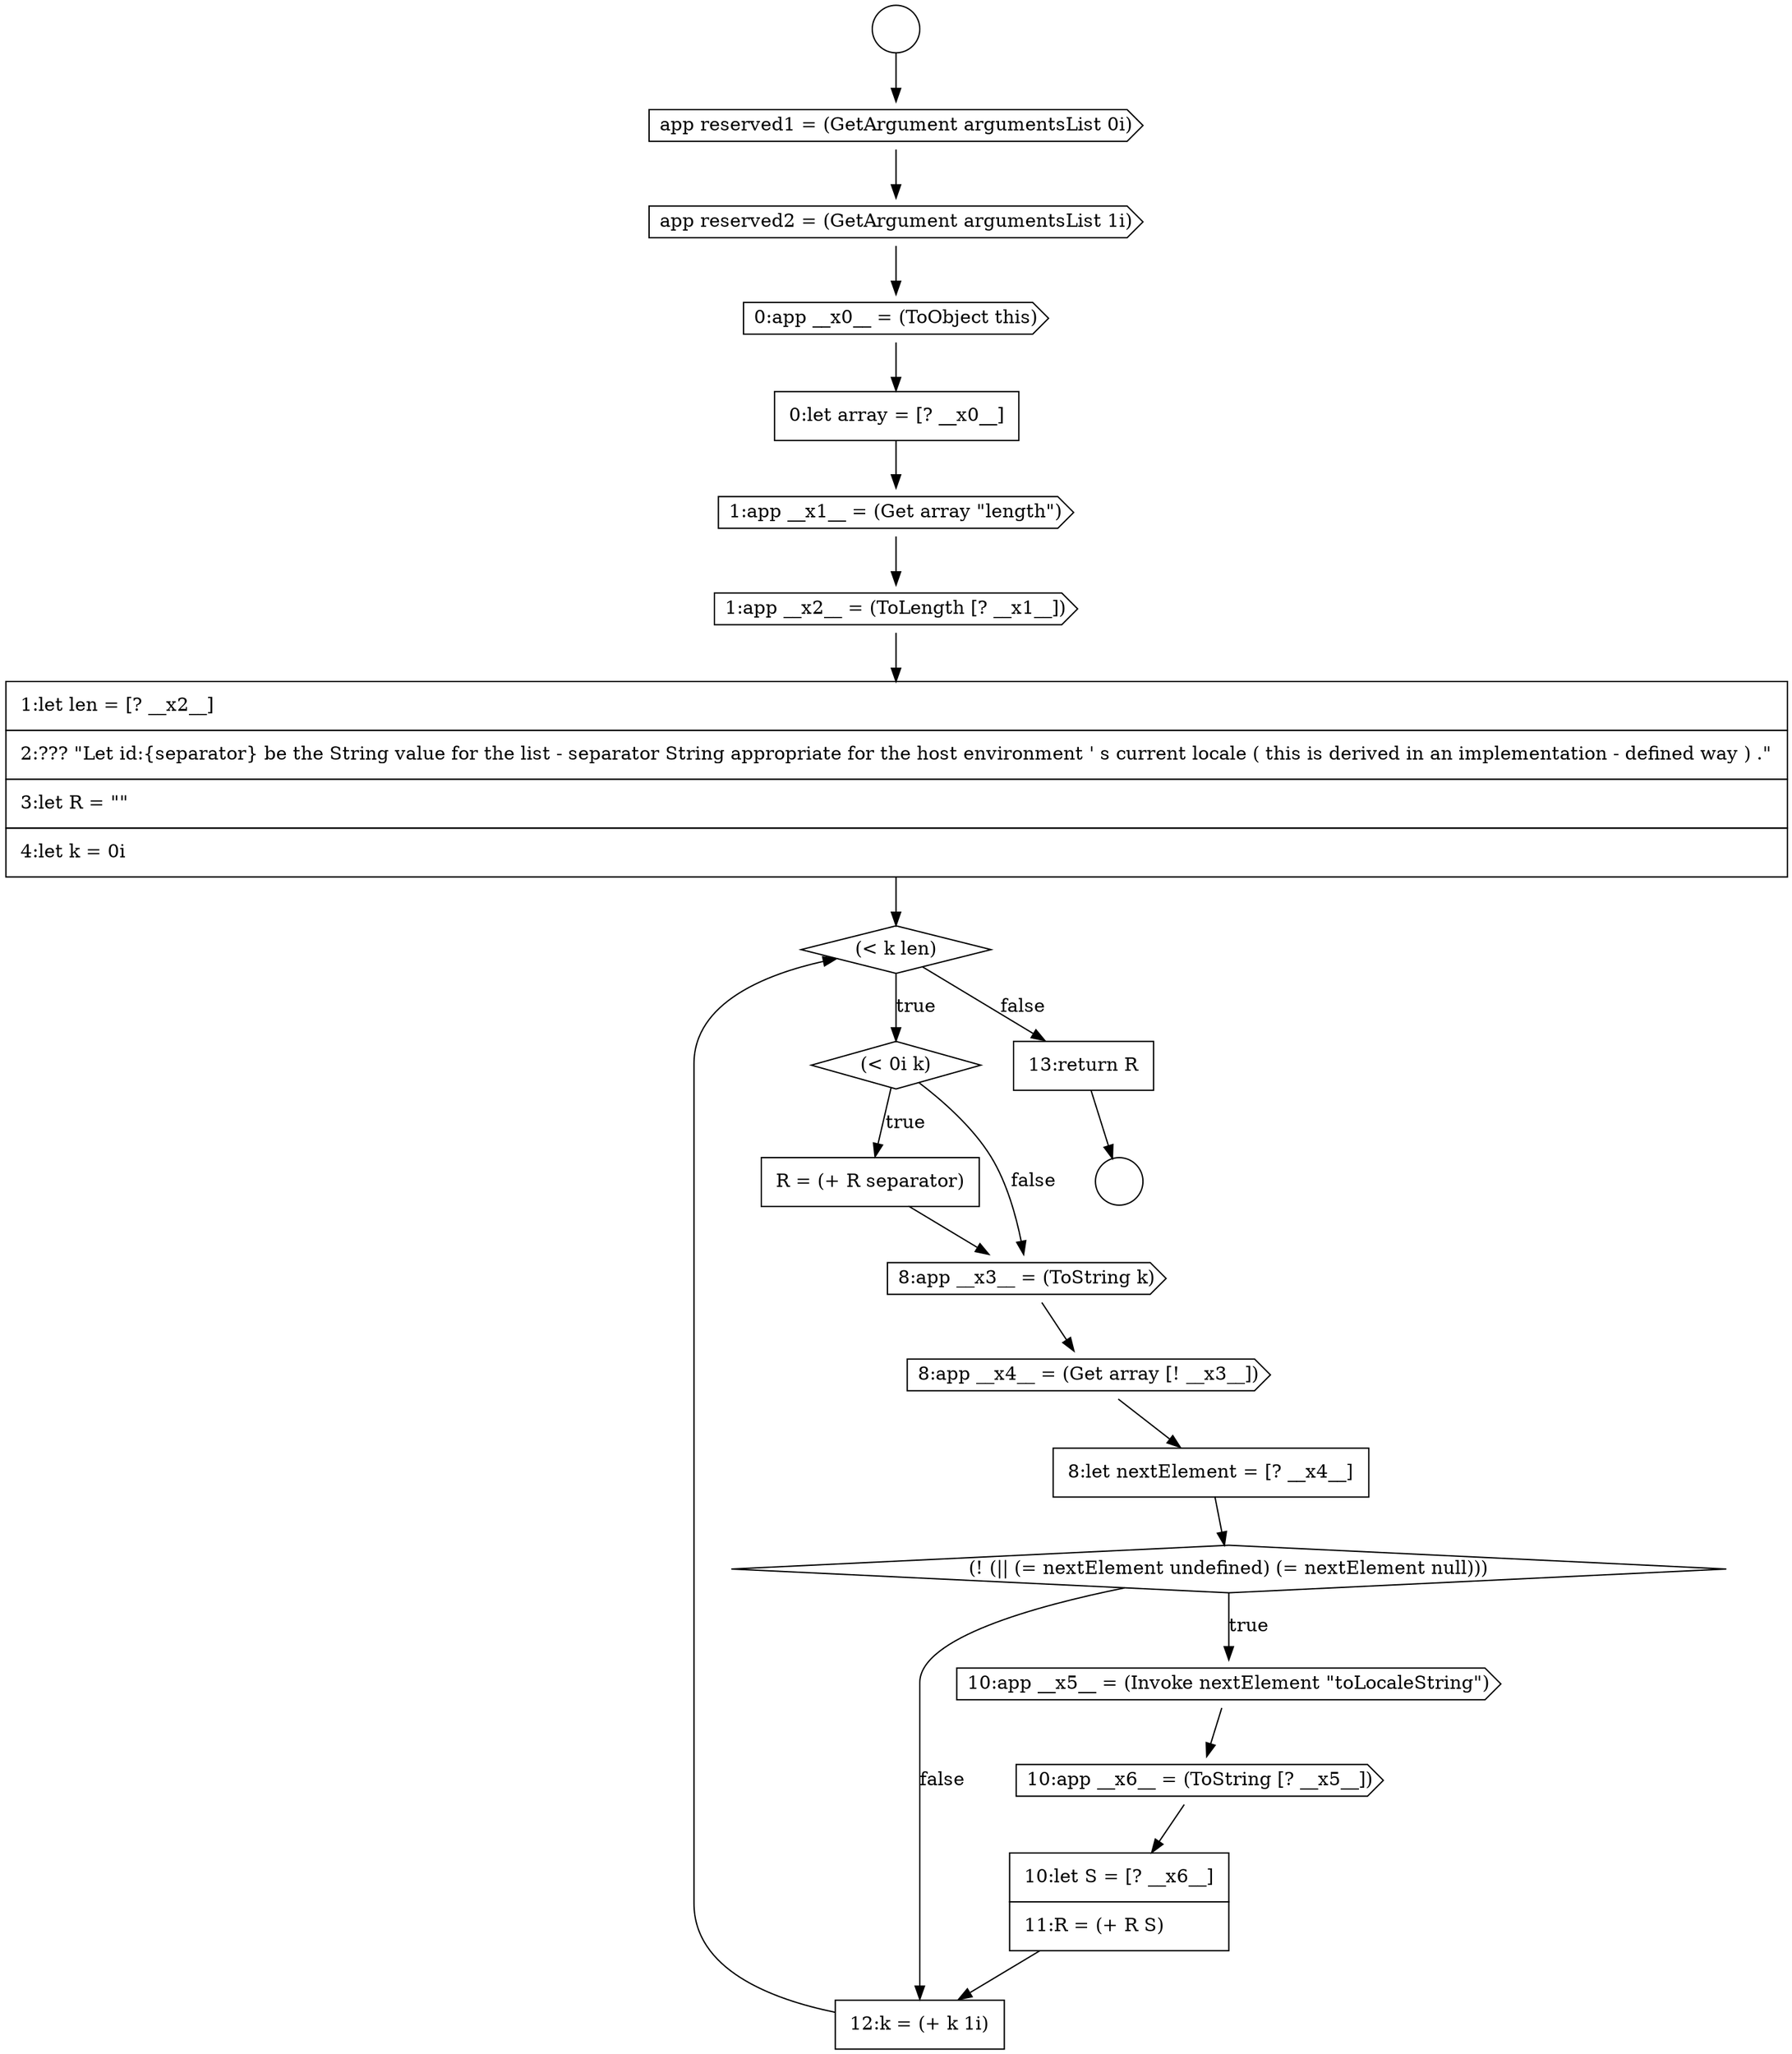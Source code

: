 digraph {
  node15537 [shape=circle label=" " color="black" fillcolor="white" style=filled]
  node15547 [shape=none, margin=0, label=<<font color="black">
    <table border="0" cellborder="1" cellspacing="0" cellpadding="10">
      <tr><td align="left">R = (+ R separator)</td></tr>
    </table>
  </font>> color="black" fillcolor="white" style=filled]
  node15541 [shape=none, margin=0, label=<<font color="black">
    <table border="0" cellborder="1" cellspacing="0" cellpadding="10">
      <tr><td align="left">0:let array = [? __x0__]</td></tr>
    </table>
  </font>> color="black" fillcolor="white" style=filled]
  node15554 [shape=none, margin=0, label=<<font color="black">
    <table border="0" cellborder="1" cellspacing="0" cellpadding="10">
      <tr><td align="left">10:let S = [? __x6__]</td></tr>
      <tr><td align="left">11:R = (+ R S)</td></tr>
    </table>
  </font>> color="black" fillcolor="white" style=filled]
  node15536 [shape=circle label=" " color="black" fillcolor="white" style=filled]
  node15542 [shape=cds, label=<<font color="black">1:app __x1__ = (Get array &quot;length&quot;)</font>> color="black" fillcolor="white" style=filled]
  node15546 [shape=diamond, label=<<font color="black">(&lt; 0i k)</font>> color="black" fillcolor="white" style=filled]
  node15555 [shape=none, margin=0, label=<<font color="black">
    <table border="0" cellborder="1" cellspacing="0" cellpadding="10">
      <tr><td align="left">12:k = (+ k 1i)</td></tr>
    </table>
  </font>> color="black" fillcolor="white" style=filled]
  node15543 [shape=cds, label=<<font color="black">1:app __x2__ = (ToLength [? __x1__])</font>> color="black" fillcolor="white" style=filled]
  node15539 [shape=cds, label=<<font color="black">app reserved2 = (GetArgument argumentsList 1i)</font>> color="black" fillcolor="white" style=filled]
  node15556 [shape=none, margin=0, label=<<font color="black">
    <table border="0" cellborder="1" cellspacing="0" cellpadding="10">
      <tr><td align="left">13:return R</td></tr>
    </table>
  </font>> color="black" fillcolor="white" style=filled]
  node15548 [shape=cds, label=<<font color="black">8:app __x3__ = (ToString k)</font>> color="black" fillcolor="white" style=filled]
  node15544 [shape=none, margin=0, label=<<font color="black">
    <table border="0" cellborder="1" cellspacing="0" cellpadding="10">
      <tr><td align="left">1:let len = [? __x2__]</td></tr>
      <tr><td align="left">2:??? &quot;Let id:{separator} be the String value for the list - separator String appropriate for the host environment ' s current locale ( this is derived in an implementation - defined way ) .&quot;</td></tr>
      <tr><td align="left">3:let R = &quot;&quot;</td></tr>
      <tr><td align="left">4:let k = 0i</td></tr>
    </table>
  </font>> color="black" fillcolor="white" style=filled]
  node15540 [shape=cds, label=<<font color="black">0:app __x0__ = (ToObject this)</font>> color="black" fillcolor="white" style=filled]
  node15553 [shape=cds, label=<<font color="black">10:app __x6__ = (ToString [? __x5__])</font>> color="black" fillcolor="white" style=filled]
  node15545 [shape=diamond, label=<<font color="black">(&lt; k len)</font>> color="black" fillcolor="white" style=filled]
  node15550 [shape=none, margin=0, label=<<font color="black">
    <table border="0" cellborder="1" cellspacing="0" cellpadding="10">
      <tr><td align="left">8:let nextElement = [? __x4__]</td></tr>
    </table>
  </font>> color="black" fillcolor="white" style=filled]
  node15538 [shape=cds, label=<<font color="black">app reserved1 = (GetArgument argumentsList 0i)</font>> color="black" fillcolor="white" style=filled]
  node15552 [shape=cds, label=<<font color="black">10:app __x5__ = (Invoke nextElement &quot;toLocaleString&quot;)</font>> color="black" fillcolor="white" style=filled]
  node15551 [shape=diamond, label=<<font color="black">(! (|| (= nextElement undefined) (= nextElement null)))</font>> color="black" fillcolor="white" style=filled]
  node15549 [shape=cds, label=<<font color="black">8:app __x4__ = (Get array [! __x3__])</font>> color="black" fillcolor="white" style=filled]
  node15541 -> node15542 [ color="black"]
  node15540 -> node15541 [ color="black"]
  node15538 -> node15539 [ color="black"]
  node15547 -> node15548 [ color="black"]
  node15536 -> node15538 [ color="black"]
  node15551 -> node15552 [label=<<font color="black">true</font>> color="black"]
  node15551 -> node15555 [label=<<font color="black">false</font>> color="black"]
  node15542 -> node15543 [ color="black"]
  node15556 -> node15537 [ color="black"]
  node15546 -> node15547 [label=<<font color="black">true</font>> color="black"]
  node15546 -> node15548 [label=<<font color="black">false</font>> color="black"]
  node15555 -> node15545 [ color="black"]
  node15545 -> node15546 [label=<<font color="black">true</font>> color="black"]
  node15545 -> node15556 [label=<<font color="black">false</font>> color="black"]
  node15548 -> node15549 [ color="black"]
  node15550 -> node15551 [ color="black"]
  node15544 -> node15545 [ color="black"]
  node15553 -> node15554 [ color="black"]
  node15539 -> node15540 [ color="black"]
  node15554 -> node15555 [ color="black"]
  node15543 -> node15544 [ color="black"]
  node15552 -> node15553 [ color="black"]
  node15549 -> node15550 [ color="black"]
}
